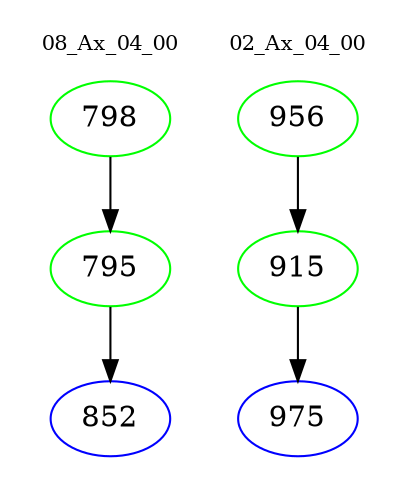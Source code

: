 digraph{
subgraph cluster_0 {
color = white
label = "08_Ax_04_00";
fontsize=10;
T0_798 [label="798", color="green"]
T0_798 -> T0_795 [color="black"]
T0_795 [label="795", color="green"]
T0_795 -> T0_852 [color="black"]
T0_852 [label="852", color="blue"]
}
subgraph cluster_1 {
color = white
label = "02_Ax_04_00";
fontsize=10;
T1_956 [label="956", color="green"]
T1_956 -> T1_915 [color="black"]
T1_915 [label="915", color="green"]
T1_915 -> T1_975 [color="black"]
T1_975 [label="975", color="blue"]
}
}
